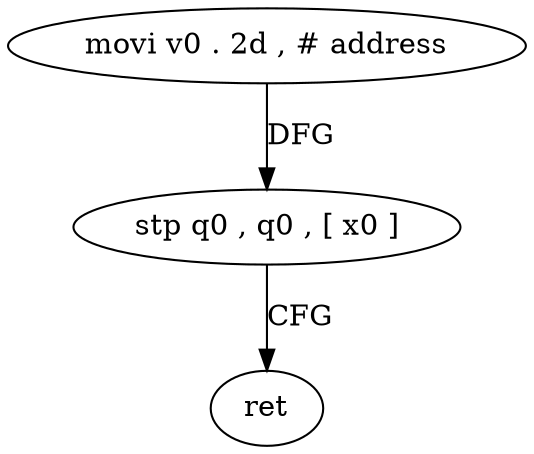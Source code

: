 digraph "func" {
"4258640" [label = "movi v0 . 2d , # address" ]
"4258644" [label = "stp q0 , q0 , [ x0 ]" ]
"4258648" [label = "ret" ]
"4258640" -> "4258644" [ label = "DFG" ]
"4258644" -> "4258648" [ label = "CFG" ]
}
